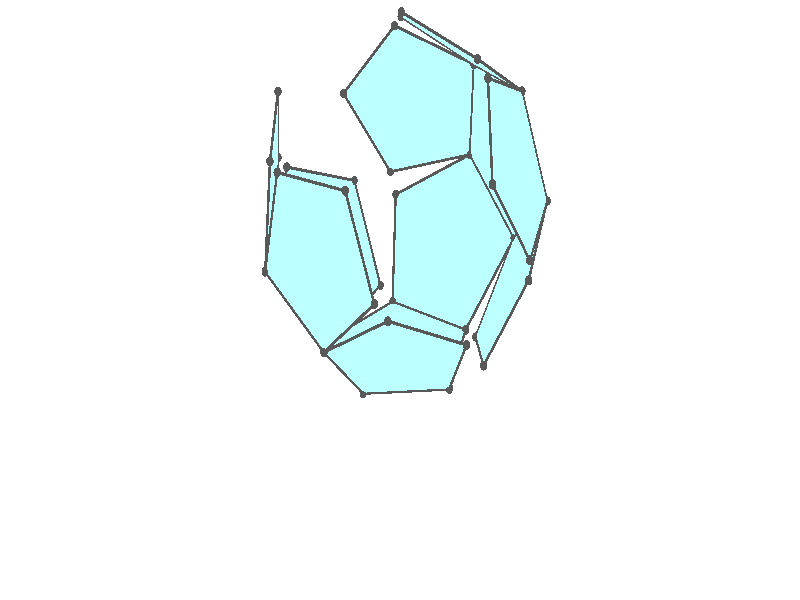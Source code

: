 #version 3.7;
global_settings{assumed_gamma 1.0}
camera{perspective location <18.750000000000000000000000, 10.825317547305481014063844, 12.499999999999996447286321> right <0.133333333333333331482962, -0.230940107675850353485814, -0.000000000000000000000000> up <-0.064951905283832905846353, -0.037499999999999998612221, 0.129903810567665811692706> direction <0.750000000000000111022302, 0.433012701892219298294151, 0.499999999999999944488849> sky <-0.433012701892219298294151, -0.249999999999999944488849, 0.866025403784438707610605> look_at <18.000000000000000000000000, 10.392304845413262270881205, 11.999999999999996447286321>}
light_source{<18.750000000000000000000000, 10.825317547305481014063844, 12.499999999999996447286321> rgb<1.0,1.0,1.0>}
background{rgb<1,1,1>}
union{union{object{union{sphere{<0.187592474085079868872938, 0.577350269189625620036566, -0.362372780229861746192910>,0.029999999999999998889777}sphere{<-0.491123473188422809965203, 0.356822089773089878850243, -0.362372780229861746192910>,0.029999999999999998889777}sphere{<-0.491123473188422865476355, -0.356822089773089767827940, -0.362372780229861746192910>,0.029999999999999998889777}sphere{<0.187592474085079730095060, -0.577350269189625620036566, -0.362372780229861746192910>,0.029999999999999998889777}sphere{<0.607061998206686048717984, -0.000000000000000148687307, -0.362372780229861746192910>,0.029999999999999998889777}} pigment{rgb<0.1,0.1,0.1>}}object{union{cylinder{<0.187592474085079868872938, 0.577350269189625620036566, -0.362372780229861746192910>,<-0.491123473188422809965203, 0.356822089773089878850243, -0.362372780229861746192910>,0.010000000000000000208167}cylinder{<-0.491123473188422809965203, 0.356822089773089878850243, -0.362372780229861746192910>,<-0.491123473188422865476355, -0.356822089773089767827940, -0.362372780229861746192910>,0.010000000000000000208167}cylinder{<-0.491123473188422865476355, -0.356822089773089767827940, -0.362372780229861746192910>,<0.187592474085079730095060, -0.577350269189625620036566, -0.362372780229861746192910>,0.010000000000000000208167}cylinder{<0.187592474085079730095060, -0.577350269189625620036566, -0.362372780229861746192910>,<0.607061998206686048717984, -0.000000000000000148687307, -0.362372780229861746192910>,0.010000000000000000208167}cylinder{<0.607061998206686048717984, -0.000000000000000148687307, -0.362372780229861746192910>,<0.187592474085079868872938, 0.577350269189625620036566, -0.362372780229861746192910>,0.010000000000000000208167}} pigment{rgb<0.1,0.1,0.1>}}object{polygon{5.000000000000000000000000,<0.187592474085079868872938, 0.577350269189625620036566, -0.362372780229861746192910>,<-0.491123473188422809965203, 0.356822089773089878850243, -0.362372780229861746192910>,<-0.491123473188422865476355, -0.356822089773089767827940, -0.362372780229861746192910>,<0.187592474085079730095060, -0.577350269189625620036566, -0.362372780229861746192910>,<0.607061998206686048717984, -0.000000000000000148687307, -0.362372780229861746192910>} pigment{rgbft<0.5,1.0,1.0,0.1,0.1>}}}union{object{union{sphere{<1.089413388283965167246947, -0.077860977620538285304264, 0.157783753569946366690502>,0.029999999999999998889777}sphere{<0.968053417750875722092019, -0.703331977376951300584551, 0.479258170928561155754721>,0.029999999999999998889777}sphere{<0.410697441010461905541717, -1.012033336583253451124165, 0.157783753569946144645897>,0.029999999999999998889777}sphere{<0.187592474085079702339485, -0.577350269189625731058868, -0.362372780229861746192910>,0.029999999999999998889777}sphere{<0.607061998206686159740286, -0.000000000000000111022302, -0.362372780229861746192910>,0.029999999999999998889777}} pigment{rgb<0.1,0.1,0.1>}}object{union{cylinder{<1.089413388283965167246947, -0.077860977620538285304264, 0.157783753569946366690502>,<0.968053417750875722092019, -0.703331977376951300584551, 0.479258170928561155754721>,0.010000000000000000208167}cylinder{<0.968053417750875722092019, -0.703331977376951300584551, 0.479258170928561155754721>,<0.410697441010461905541717, -1.012033336583253451124165, 0.157783753569946144645897>,0.010000000000000000208167}cylinder{<0.410697441010461905541717, -1.012033336583253451124165, 0.157783753569946144645897>,<0.187592474085079702339485, -0.577350269189625731058868, -0.362372780229861746192910>,0.010000000000000000208167}cylinder{<0.187592474085079702339485, -0.577350269189625731058868, -0.362372780229861746192910>,<0.607061998206686159740286, -0.000000000000000111022302, -0.362372780229861746192910>,0.010000000000000000208167}cylinder{<0.607061998206686159740286, -0.000000000000000111022302, -0.362372780229861746192910>,<1.089413388283965167246947, -0.077860977620538285304264, 0.157783753569946366690502>,0.010000000000000000208167}} pigment{rgb<0.1,0.1,0.1>}}object{polygon{5.000000000000000000000000,<1.089413388283965167246947, -0.077860977620538285304264, 0.157783753569946366690502>,<0.968053417750875722092019, -0.703331977376951300584551, 0.479258170928561155754721>,<0.410697441010461905541717, -1.012033336583253451124165, 0.157783753569946144645897>,<0.187592474085079702339485, -0.577350269189625731058868, -0.362372780229861746192910>,<0.607061998206686159740286, -0.000000000000000111022302, -0.362372780229861746192910>} pigment{rgbft<0.5,1.0,1.0,0.1,0.1>}}}union{object{union{sphere{<1.089413388283965167246947, -0.077860977620538285304264, 0.157783753569946338934926>,0.029999999999999998889777}sphere{<0.968053417750875722092019, -0.703331977376951300584551, 0.479258170928561266777024>,0.029999999999999998889777}sphere{<0.941990682695510894717472, -0.588154830829517916157556, 1.183064233530159548024585>,0.029999999999999998889777}sphere{<1.047242997124601338043703, 0.108499560220436330748583, 1.296565884347569141965550>,0.029999999999999998889777}sphere{<1.138355239891735148916041, 0.423878505753735534966609, 0.662907699730351795963657>,0.029999999999999998889777}} pigment{rgb<0.1,0.1,0.1>}}object{union{cylinder{<1.089413388283965167246947, -0.077860977620538285304264, 0.157783753569946338934926>,<0.968053417750875722092019, -0.703331977376951300584551, 0.479258170928561266777024>,0.010000000000000000208167}cylinder{<0.968053417750875722092019, -0.703331977376951300584551, 0.479258170928561266777024>,<0.941990682695510894717472, -0.588154830829517916157556, 1.183064233530159548024585>,0.010000000000000000208167}cylinder{<0.941990682695510894717472, -0.588154830829517916157556, 1.183064233530159548024585>,<1.047242997124601338043703, 0.108499560220436330748583, 1.296565884347569141965550>,0.010000000000000000208167}cylinder{<1.047242997124601338043703, 0.108499560220436330748583, 1.296565884347569141965550>,<1.138355239891735148916041, 0.423878505753735534966609, 0.662907699730351795963657>,0.010000000000000000208167}cylinder{<1.138355239891735148916041, 0.423878505753735534966609, 0.662907699730351795963657>,<1.089413388283965167246947, -0.077860977620538285304264, 0.157783753569946338934926>,0.010000000000000000208167}} pigment{rgb<0.1,0.1,0.1>}}object{polygon{5.000000000000000000000000,<1.089413388283965167246947, -0.077860977620538285304264, 0.157783753569946338934926>,<0.968053417750875722092019, -0.703331977376951300584551, 0.479258170928561266777024>,<0.941990682695510894717472, -0.588154830829517916157556, 1.183064233530159548024585>,<1.047242997124601338043703, 0.108499560220436330748583, 1.296565884347569141965550>,<1.138355239891735148916041, 0.423878505753735534966609, 0.662907699730351795963657>} pigment{rgbft<0.5,1.0,1.0,0.1,0.1>}}}union{object{union{sphere{<0.850459613946657810856777, -0.714136539016843818750147, 1.183064233530159325979980>,0.029999999999999998889777}sphere{<0.968053417750875722092019, -0.703331977376951300584551, 0.479258170928561155754721>,0.029999999999999998889777}sphere{<0.410697441010461794519415, -1.012033336583253451124165, 0.157783753569946005868019>,0.029999999999999998889777}sphere{<-0.051361300252227459761656, -1.213625830585930653882087, 0.662907699730350463696027>,0.029999999999999998889777}sphere{<0.220426669588850654424306, -1.029515484550142634390113, 1.296565884347568031742526>,0.029999999999999998889777}} pigment{rgb<0.1,0.1,0.1>}}object{union{cylinder{<0.850459613946657810856777, -0.714136539016843818750147, 1.183064233530159325979980>,<0.968053417750875722092019, -0.703331977376951300584551, 0.479258170928561155754721>,0.010000000000000000208167}cylinder{<0.968053417750875722092019, -0.703331977376951300584551, 0.479258170928561155754721>,<0.410697441010461794519415, -1.012033336583253451124165, 0.157783753569946005868019>,0.010000000000000000208167}cylinder{<0.410697441010461794519415, -1.012033336583253451124165, 0.157783753569946005868019>,<-0.051361300252227459761656, -1.213625830585930653882087, 0.662907699730350463696027>,0.010000000000000000208167}cylinder{<-0.051361300252227459761656, -1.213625830585930653882087, 0.662907699730350463696027>,<0.220426669588850654424306, -1.029515484550142634390113, 1.296565884347568031742526>,0.010000000000000000208167}cylinder{<0.220426669588850654424306, -1.029515484550142634390113, 1.296565884347568031742526>,<0.850459613946657810856777, -0.714136539016843818750147, 1.183064233530159325979980>,0.010000000000000000208167}} pigment{rgb<0.1,0.1,0.1>}}object{polygon{5.000000000000000000000000,<0.850459613946657810856777, -0.714136539016843818750147, 1.183064233530159325979980>,<0.968053417750875722092019, -0.703331977376951300584551, 0.479258170928561155754721>,<0.410697441010461794519415, -1.012033336583253451124165, 0.157783753569946005868019>,<-0.051361300252227459761656, -1.213625830585930653882087, 0.662907699730350463696027>,<0.220426669588850654424306, -1.029515484550142634390113, 1.296565884347568031742526>} pigment{rgbft<0.5,1.0,1.0,0.1,0.1>}}}union{object{union{sphere{<-0.730336096217804153774011, -0.876043721114252438297854, 0.271285404387355710831287>,0.029999999999999998889777}sphere{<-0.156613614681317458998677, -1.196636042089705531665800, 0.549406048912942424067296>,0.029999999999999998889777}sphere{<0.410697441010461905541717, -1.012033336583253451124165, 0.157783753569946144645897>,0.029999999999999998889777}sphere{<0.187592474085079757850636, -0.577350269189625731058868, -0.362372780229861746192910>,0.029999999999999998889777}sphere{<-0.517605034225507298906166, -0.493304064712754508637005, -0.292224902245480477880335>,0.029999999999999998889777}} pigment{rgb<0.1,0.1,0.1>}}object{union{cylinder{<-0.730336096217804153774011, -0.876043721114252438297854, 0.271285404387355710831287>,<-0.156613614681317458998677, -1.196636042089705531665800, 0.549406048912942424067296>,0.010000000000000000208167}cylinder{<-0.156613614681317458998677, -1.196636042089705531665800, 0.549406048912942424067296>,<0.410697441010461905541717, -1.012033336583253451124165, 0.157783753569946144645897>,0.010000000000000000208167}cylinder{<0.410697441010461905541717, -1.012033336583253451124165, 0.157783753569946144645897>,<0.187592474085079757850636, -0.577350269189625731058868, -0.362372780229861746192910>,0.010000000000000000208167}cylinder{<0.187592474085079757850636, -0.577350269189625731058868, -0.362372780229861746192910>,<-0.517605034225507298906166, -0.493304064712754508637005, -0.292224902245480477880335>,0.010000000000000000208167}cylinder{<-0.517605034225507298906166, -0.493304064712754508637005, -0.292224902245480477880335>,<-0.730336096217804153774011, -0.876043721114252438297854, 0.271285404387355710831287>,0.010000000000000000208167}} pigment{rgb<0.1,0.1,0.1>}}object{polygon{5.000000000000000000000000,<-0.730336096217804153774011, -0.876043721114252438297854, 0.271285404387355710831287>,<-0.156613614681317458998677, -1.196636042089705531665800, 0.549406048912942424067296>,<0.410697441010461905541717, -1.012033336583253451124165, 0.157783753569946144645897>,<0.187592474085079757850636, -0.577350269189625731058868, -0.362372780229861746192910>,<-0.517605034225507298906166, -0.493304064712754508637005, -0.292224902245480477880335>} pigment{rgbft<0.5,1.0,1.0,0.1,0.1>}}}union{object{union{sphere{<1.089413388283964945202342, -0.077860977620538285304264, 0.157783753569946366690502>,0.029999999999999998889777}sphere{<1.089672236976039432221341, 0.518729271870498553909101, 0.549406048912942424067296>,0.029999999999999998889777}sphere{<0.607480824188406209884761, 0.965303301033277105780428, 0.271285404387355488786682>,0.029999999999999998889777}sphere{<0.309211293310243717780139, 0.644710980057824345479389, -0.292224902245480477880335>,0.029999999999999998889777}sphere{<0.607061998206686270762589, -0.000000000000000055511151, -0.362372780229861746192910>,0.029999999999999998889777}} pigment{rgb<0.1,0.1,0.1>}}object{union{cylinder{<1.089413388283964945202342, -0.077860977620538285304264, 0.157783753569946366690502>,<1.089672236976039432221341, 0.518729271870498553909101, 0.549406048912942424067296>,0.010000000000000000208167}cylinder{<1.089672236976039432221341, 0.518729271870498553909101, 0.549406048912942424067296>,<0.607480824188406209884761, 0.965303301033277105780428, 0.271285404387355488786682>,0.010000000000000000208167}cylinder{<0.607480824188406209884761, 0.965303301033277105780428, 0.271285404387355488786682>,<0.309211293310243717780139, 0.644710980057824345479389, -0.292224902245480477880335>,0.010000000000000000208167}cylinder{<0.309211293310243717780139, 0.644710980057824345479389, -0.292224902245480477880335>,<0.607061998206686270762589, -0.000000000000000055511151, -0.362372780229861746192910>,0.010000000000000000208167}cylinder{<0.607061998206686270762589, -0.000000000000000055511151, -0.362372780229861746192910>,<1.089413388283964945202342, -0.077860977620538285304264, 0.157783753569946366690502>,0.010000000000000000208167}} pigment{rgb<0.1,0.1,0.1>}}object{polygon{5.000000000000000000000000,<1.089413388283964945202342, -0.077860977620538285304264, 0.157783753569946366690502>,<1.089672236976039432221341, 0.518729271870498553909101, 0.549406048912942424067296>,<0.607480824188406209884761, 0.965303301033277105780428, 0.271285404387355488786682>,<0.309211293310243717780139, 0.644710980057824345479389, -0.292224902245480477880335>,<0.607061998206686270762589, -0.000000000000000055511151, -0.362372780229861746192910>} pigment{rgbft<0.5,1.0,1.0,0.1,0.1>}}}union{object{union{sphere{<-0.927119479395747236871728, 0.577350269189625731058868, 0.157783753569946116890321>,0.029999999999999998889777}sphere{<-0.491123473188422754454052, 0.356822089773089878850243, -0.362372780229861857215212>,0.029999999999999998889777}sphere{<-0.491123473188422920987506, -0.356822089773089767827940, -0.362372780229861746192910>,0.029999999999999998889777}sphere{<-0.927119479395747347894030, -0.577350269189625509014263, 0.157783753569946116890321>,0.029999999999999998889777}sphere{<-1.196579830191084159451975, 0.000000000000000117912303, 0.479258170928560933710116>,0.029999999999999998889777}} pigment{rgb<0.1,0.1,0.1>}}object{union{cylinder{<-0.927119479395747236871728, 0.577350269189625731058868, 0.157783753569946116890321>,<-0.491123473188422754454052, 0.356822089773089878850243, -0.362372780229861857215212>,0.010000000000000000208167}cylinder{<-0.491123473188422754454052, 0.356822089773089878850243, -0.362372780229861857215212>,<-0.491123473188422920987506, -0.356822089773089767827940, -0.362372780229861746192910>,0.010000000000000000208167}cylinder{<-0.491123473188422920987506, -0.356822089773089767827940, -0.362372780229861746192910>,<-0.927119479395747347894030, -0.577350269189625509014263, 0.157783753569946116890321>,0.010000000000000000208167}cylinder{<-0.927119479395747347894030, -0.577350269189625509014263, 0.157783753569946116890321>,<-1.196579830191084159451975, 0.000000000000000117912303, 0.479258170928560933710116>,0.010000000000000000208167}cylinder{<-1.196579830191084159451975, 0.000000000000000117912303, 0.479258170928560933710116>,<-0.927119479395747236871728, 0.577350269189625731058868, 0.157783753569946116890321>,0.010000000000000000208167}} pigment{rgb<0.1,0.1,0.1>}}object{polygon{5.000000000000000000000000,<-0.927119479395747236871728, 0.577350269189625731058868, 0.157783753569946116890321>,<-0.491123473188422754454052, 0.356822089773089878850243, -0.362372780229861857215212>,<-0.491123473188422920987506, -0.356822089773089767827940, -0.362372780229861746192910>,<-0.927119479395747347894030, -0.577350269189625509014263, 0.157783753569946116890321>,<-1.196579830191084159451975, 0.000000000000000117912303, 0.479258170928560933710116>} pigment{rgbft<0.5,1.0,1.0,0.1,0.1>}}}union{object{union{sphere{<-0.927119479395747347894030, 0.577350269189625620036566, 0.157783753569946449957229>,0.029999999999999998889777}sphere{<-0.671799200262367723901491, 1.012033336583253451124165, 0.662907699730351351874447>,0.029999999999999998889777}sphere{<-0.783462940536165386440359, 0.703331977376951078539946, 1.296565884347568253787131>,0.029999999999999998889777}sphere{<-1.107795206469692317341469, 0.077860977620538340815415, 1.183064233530159325979980>,0.029999999999999998889777}sphere{<-1.196579830191084159451975, 0.000000000000000222044605, 0.479258170928561155754721>,0.029999999999999998889777}} pigment{rgb<0.1,0.1,0.1>}}object{union{cylinder{<-0.927119479395747347894030, 0.577350269189625620036566, 0.157783753569946449957229>,<-0.671799200262367723901491, 1.012033336583253451124165, 0.662907699730351351874447>,0.010000000000000000208167}cylinder{<-0.671799200262367723901491, 1.012033336583253451124165, 0.662907699730351351874447>,<-0.783462940536165386440359, 0.703331977376951078539946, 1.296565884347568253787131>,0.010000000000000000208167}cylinder{<-0.783462940536165386440359, 0.703331977376951078539946, 1.296565884347568253787131>,<-1.107795206469692317341469, 0.077860977620538340815415, 1.183064233530159325979980>,0.010000000000000000208167}cylinder{<-1.107795206469692317341469, 0.077860977620538340815415, 1.183064233530159325979980>,<-1.196579830191084159451975, 0.000000000000000222044605, 0.479258170928561155754721>,0.010000000000000000208167}cylinder{<-1.196579830191084159451975, 0.000000000000000222044605, 0.479258170928561155754721>,<-0.927119479395747347894030, 0.577350269189625620036566, 0.157783753569946449957229>,0.010000000000000000208167}} pigment{rgb<0.1,0.1,0.1>}}object{polygon{5.000000000000000000000000,<-0.927119479395747347894030, 0.577350269189625620036566, 0.157783753569946449957229>,<-0.671799200262367723901491, 1.012033336583253451124165, 0.662907699730351351874447>,<-0.783462940536165386440359, 0.703331977376951078539946, 1.296565884347568253787131>,<-1.107795206469692317341469, 0.077860977620538340815415, 1.183064233530159325979980>,<-1.196579830191084159451975, 0.000000000000000222044605, 0.479258170928561155754721>} pigment{rgbft<0.5,1.0,1.0,0.1,0.1>}}}union{object{union{sphere{<-0.927119479395747347894030, 0.577350269189625731058868, 0.157783753569946394446077>,0.029999999999999998889777}sphere{<-0.671799200262367612879189, 1.012033336583253451124165, 0.662907699730351351874447>,0.029999999999999998889777}sphere{<-0.007235103787036067934935, 1.196636042089705753710405, 0.479701756061037043465944>,0.029999999999999998889777}sphere{<0.148167816404203511737592, 0.876043721114252549320156, -0.138649690228002553382680>,0.029999999999999998889777}sphere{<-0.420351993441954896457702, 0.493304064712754564148156, -0.337605957357969943544163>,0.029999999999999998889777}} pigment{rgb<0.1,0.1,0.1>}}object{union{cylinder{<-0.927119479395747347894030, 0.577350269189625731058868, 0.157783753569946394446077>,<-0.671799200262367612879189, 1.012033336583253451124165, 0.662907699730351351874447>,0.010000000000000000208167}cylinder{<-0.671799200262367612879189, 1.012033336583253451124165, 0.662907699730351351874447>,<-0.007235103787036067934935, 1.196636042089705753710405, 0.479701756061037043465944>,0.010000000000000000208167}cylinder{<-0.007235103787036067934935, 1.196636042089705753710405, 0.479701756061037043465944>,<0.148167816404203511737592, 0.876043721114252549320156, -0.138649690228002553382680>,0.010000000000000000208167}cylinder{<0.148167816404203511737592, 0.876043721114252549320156, -0.138649690228002553382680>,<-0.420351993441954896457702, 0.493304064712754564148156, -0.337605957357969943544163>,0.010000000000000000208167}cylinder{<-0.420351993441954896457702, 0.493304064712754564148156, -0.337605957357969943544163>,<-0.927119479395747347894030, 0.577350269189625731058868, 0.157783753569946394446077>,0.010000000000000000208167}} pigment{rgb<0.1,0.1,0.1>}}object{polygon{5.000000000000000000000000,<-0.927119479395747347894030, 0.577350269189625731058868, 0.157783753569946394446077>,<-0.671799200262367612879189, 1.012033336583253451124165, 0.662907699730351351874447>,<-0.007235103787036067934935, 1.196636042089705753710405, 0.479701756061037043465944>,<0.148167816404203511737592, 0.876043721114252549320156, -0.138649690228002553382680>,<-0.420351993441954896457702, 0.493304064712754564148156, -0.337605957357969943544163>} pigment{rgbft<0.5,1.0,1.0,0.1,0.1>}}}union{object{union{sphere{<0.012138297688795596229738, 1.213625830585930653882087, 0.633276968078516522275834>,0.029999999999999998889777}sphere{<-0.671799200262367501856886, 1.012033336583253451124165, 0.662907699730351351874447>,0.029999999999999998889777}sphere{<-0.783462940536165386440359, 0.703331977376951078539946, 1.296565884347568253787131>,0.029999999999999998889777}sphere{<-0.168537429385149928329213, 0.714136539016842819549424, 1.658557448038729065231678>,0.029999999999999998889777}sphere{<0.323171177329378167542018, 1.029515484550141968256298, 1.248622353423372022263038>,0.029999999999999998889777}} pigment{rgb<0.1,0.1,0.1>}}object{union{cylinder{<0.012138297688795596229738, 1.213625830585930653882087, 0.633276968078516522275834>,<-0.671799200262367501856886, 1.012033336583253451124165, 0.662907699730351351874447>,0.010000000000000000208167}cylinder{<-0.671799200262367501856886, 1.012033336583253451124165, 0.662907699730351351874447>,<-0.783462940536165386440359, 0.703331977376951078539946, 1.296565884347568253787131>,0.010000000000000000208167}cylinder{<-0.783462940536165386440359, 0.703331977376951078539946, 1.296565884347568253787131>,<-0.168537429385149928329213, 0.714136539016842819549424, 1.658557448038729065231678>,0.010000000000000000208167}cylinder{<-0.168537429385149928329213, 0.714136539016842819549424, 1.658557448038729065231678>,<0.323171177329378167542018, 1.029515484550141968256298, 1.248622353423372022263038>,0.010000000000000000208167}cylinder{<0.323171177329378167542018, 1.029515484550141968256298, 1.248622353423372022263038>,<0.012138297688795596229738, 1.213625830585930653882087, 0.633276968078516522275834>,0.010000000000000000208167}} pigment{rgb<0.1,0.1,0.1>}}object{polygon{5.000000000000000000000000,<0.012138297688795596229738, 1.213625830585930653882087, 0.633276968078516522275834>,<-0.671799200262367501856886, 1.012033336583253451124165, 0.662907699730351351874447>,<-0.783462940536165386440359, 0.703331977376951078539946, 1.296565884347568253787131>,<-0.168537429385149928329213, 0.714136539016842819549424, 1.658557448038729065231678>,<0.323171177329378167542018, 1.029515484550141968256298, 1.248622353423372022263038>} pigment{rgbft<0.5,1.0,1.0,0.1,0.1>}}}union{object{union{sphere{<-0.207962087066025702597472, -0.108499560220436441770886, 1.882280538040588258041907>,0.029999999999999998889777}sphere{<-0.227335488541856811650632, 0.588154830829517694112951, 1.728705326023110000477345>,0.029999999999999998889777}sphere{<-0.783462940536165497462662, 0.703331977376950856495341, 1.296565884347568253787131>,0.029999999999999998889777}sphere{<-1.107795206469692317341469, 0.077860977620538285304264, 1.183064233530159103935375>,0.029999999999999998889777}sphere{<-0.752116118470573136178814, -0.423878505753735423944306, 1.545055797221319915379922>,0.029999999999999998889777}} pigment{rgb<0.1,0.1,0.1>}}object{union{cylinder{<-0.207962087066025702597472, -0.108499560220436441770886, 1.882280538040588258041907>,<-0.227335488541856811650632, 0.588154830829517694112951, 1.728705326023110000477345>,0.010000000000000000208167}cylinder{<-0.227335488541856811650632, 0.588154830829517694112951, 1.728705326023110000477345>,<-0.783462940536165497462662, 0.703331977376950856495341, 1.296565884347568253787131>,0.010000000000000000208167}cylinder{<-0.783462940536165497462662, 0.703331977376950856495341, 1.296565884347568253787131>,<-1.107795206469692317341469, 0.077860977620538285304264, 1.183064233530159103935375>,0.010000000000000000208167}cylinder{<-1.107795206469692317341469, 0.077860977620538285304264, 1.183064233530159103935375>,<-0.752116118470573136178814, -0.423878505753735423944306, 1.545055797221319915379922>,0.010000000000000000208167}cylinder{<-0.752116118470573136178814, -0.423878505753735423944306, 1.545055797221319915379922>,<-0.207962087066025702597472, -0.108499560220436441770886, 1.882280538040588258041907>,0.010000000000000000208167}} pigment{rgb<0.1,0.1,0.1>}}object{polygon{5.000000000000000000000000,<-0.207962087066025702597472, -0.108499560220436441770886, 1.882280538040588258041907>,<-0.227335488541856811650632, 0.588154830829517694112951, 1.728705326023110000477345>,<-0.783462940536165497462662, 0.703331977376950856495341, 1.296565884347568253787131>,<-1.107795206469692317341469, 0.077860977620538285304264, 1.183064233530159103935375>,<-0.752116118470573136178814, -0.423878505753735423944306, 1.545055797221319915379922>} pigment{rgbft<0.5,1.0,1.0,0.1,0.1>}}}union{object{union{sphere{<-0.951485257837358600063737, -0.644710980057824123434784, 0.296052227259247791035790>,0.029999999999999998889777}sphere{<-0.711223857943244053281262, -0.965303301033276994758126, 0.886630789732211432863096>,0.029999999999999998889777}sphere{<-0.807828718977776527587764, -0.518729271870498331864496, 1.434834358036869428332238>,0.029999999999999998889777}sphere{<-1.107795206469692317341469, 0.077860977620538396326566, 1.183064233530159548024585>,0.029999999999999998889777}sphere{<-1.196579830191084159451975, 0.000000000000000194289029, 0.479258170928561211265873>,0.029999999999999998889777}} pigment{rgb<0.1,0.1,0.1>}}object{union{cylinder{<-0.951485257837358600063737, -0.644710980057824123434784, 0.296052227259247791035790>,<-0.711223857943244053281262, -0.965303301033276994758126, 0.886630789732211432863096>,0.010000000000000000208167}cylinder{<-0.711223857943244053281262, -0.965303301033276994758126, 0.886630789732211432863096>,<-0.807828718977776527587764, -0.518729271870498331864496, 1.434834358036869428332238>,0.010000000000000000208167}cylinder{<-0.807828718977776527587764, -0.518729271870498331864496, 1.434834358036869428332238>,<-1.107795206469692317341469, 0.077860977620538396326566, 1.183064233530159548024585>,0.010000000000000000208167}cylinder{<-1.107795206469692317341469, 0.077860977620538396326566, 1.183064233530159548024585>,<-1.196579830191084159451975, 0.000000000000000194289029, 0.479258170928561211265873>,0.010000000000000000208167}cylinder{<-1.196579830191084159451975, 0.000000000000000194289029, 0.479258170928561211265873>,<-0.951485257837358600063737, -0.644710980057824123434784, 0.296052227259247791035790>,0.010000000000000000208167}} pigment{rgb<0.1,0.1,0.1>}}object{polygon{5.000000000000000000000000,<-0.951485257837358600063737, -0.644710980057824123434784, 0.296052227259247791035790>,<-0.711223857943244053281262, -0.965303301033276994758126, 0.886630789732211432863096>,<-0.807828718977776527587764, -0.518729271870498331864496, 1.434834358036869428332238>,<-1.107795206469692317341469, 0.077860977620538396326566, 1.183064233530159548024585>,<-1.196579830191084159451975, 0.000000000000000194289029, 0.479258170928561211265873>} pigment{rgbft<0.5,1.0,1.0,0.1,0.1>}}}}
